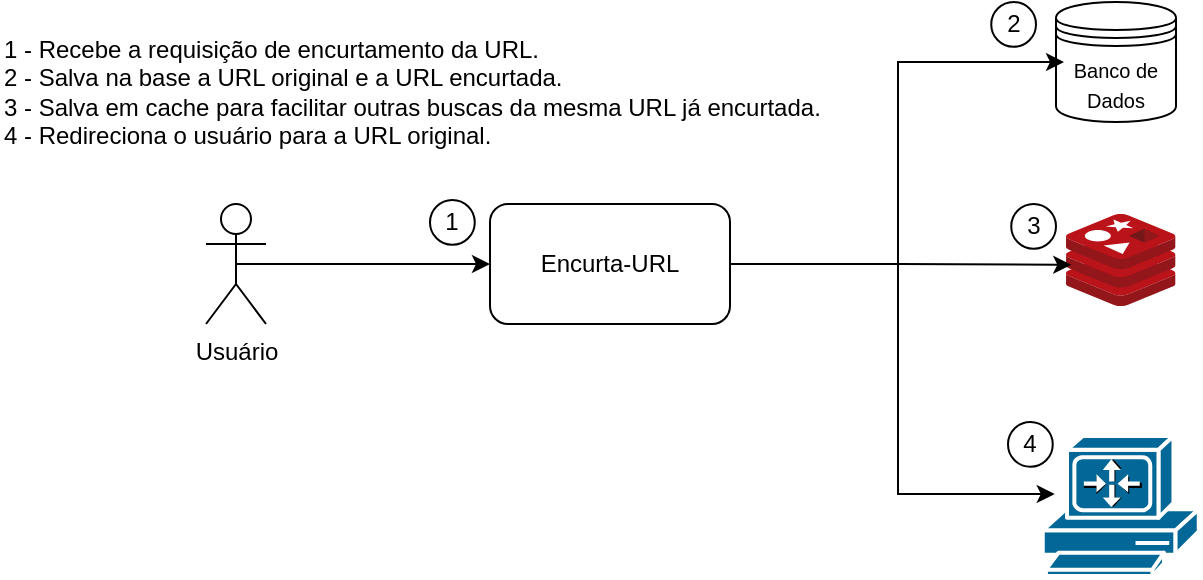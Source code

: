 <mxfile version="27.1.4">
  <diagram name="Página-1" id="9ItlAxPBrquwuBxuVVxh">
    <mxGraphModel dx="2183" dy="941" grid="0" gridSize="10" guides="1" tooltips="1" connect="1" arrows="1" fold="1" page="0" pageScale="1" pageWidth="827" pageHeight="1169" math="0" shadow="0">
      <root>
        <mxCell id="0" />
        <mxCell id="1" parent="0" />
        <mxCell id="N-9csO5_dNKfjLwsOmt4-9" style="edgeStyle=orthogonalEdgeStyle;rounded=0;orthogonalLoop=1;jettySize=auto;html=1;exitX=0.5;exitY=0.5;exitDx=0;exitDy=0;exitPerimeter=0;" edge="1" parent="1" source="N-9csO5_dNKfjLwsOmt4-1" target="N-9csO5_dNKfjLwsOmt4-8">
          <mxGeometry relative="1" as="geometry" />
        </mxCell>
        <mxCell id="N-9csO5_dNKfjLwsOmt4-1" value="Usuário" style="shape=umlActor;verticalLabelPosition=bottom;verticalAlign=top;html=1;outlineConnect=0;" vertex="1" parent="1">
          <mxGeometry x="-1083" y="2" width="30" height="60" as="geometry" />
        </mxCell>
        <mxCell id="N-9csO5_dNKfjLwsOmt4-16" style="edgeStyle=orthogonalEdgeStyle;rounded=0;orthogonalLoop=1;jettySize=auto;html=1;exitX=1;exitY=0.5;exitDx=0;exitDy=0;entryX=0;entryY=0.5;entryDx=0;entryDy=0;" edge="1" parent="1">
          <mxGeometry relative="1" as="geometry">
            <mxPoint x="-817" y="32" as="sourcePoint" />
            <mxPoint x="-654" y="-69.0" as="targetPoint" />
            <Array as="points">
              <mxPoint x="-737" y="32" />
              <mxPoint x="-737" y="-69" />
            </Array>
          </mxGeometry>
        </mxCell>
        <mxCell id="N-9csO5_dNKfjLwsOmt4-8" value="Encurta-URL" style="rounded=1;whiteSpace=wrap;html=1;fillStyle=dashed;fillColor=none;" vertex="1" parent="1">
          <mxGeometry x="-941" y="2" width="120" height="60" as="geometry" />
        </mxCell>
        <mxCell id="N-9csO5_dNKfjLwsOmt4-12" value="&lt;font style=&quot;font-size: 10px;&quot;&gt;Banco&amp;nbsp;&lt;/font&gt;&lt;span data-darkreader-inline-color=&quot;&quot; data-darkreader-inline-bgcolor=&quot;&quot; style=&quot;font-size: 10px; background-color: transparent; color: light-dark(rgb(0, 0, 0), rgb(255, 255, 255)); --darkreader-inline-bgcolor: transparent; --darkreader-inline-color: var(--darkreader-text-000000, #e8e6e3);&quot;&gt;de&lt;/span&gt;&lt;div&gt;&lt;font style=&quot;font-size: 10px;&quot;&gt;Dados&lt;/font&gt;&lt;/div&gt;" style="text;html=1;align=center;verticalAlign=middle;whiteSpace=wrap;rounded=0;" vertex="1" parent="1">
          <mxGeometry x="-668" y="-73" width="80" height="30" as="geometry" />
        </mxCell>
        <mxCell id="N-9csO5_dNKfjLwsOmt4-15" value="" style="shape=datastore;whiteSpace=wrap;html=1;fillColor=none;" vertex="1" parent="1">
          <mxGeometry x="-658" y="-99" width="60" height="60" as="geometry" />
        </mxCell>
        <mxCell id="N-9csO5_dNKfjLwsOmt4-18" value="" style="image;sketch=0;aspect=fixed;html=1;points=[];align=center;fontSize=12;image=img/lib/mscae/Cache_Redis_Product.svg;" vertex="1" parent="1">
          <mxGeometry x="-653" y="7" width="54.76" height="46" as="geometry" />
        </mxCell>
        <mxCell id="N-9csO5_dNKfjLwsOmt4-19" style="edgeStyle=orthogonalEdgeStyle;rounded=0;orthogonalLoop=1;jettySize=auto;html=1;exitX=1;exitY=0.5;exitDx=0;exitDy=0;entryX=0.048;entryY=0.552;entryDx=0;entryDy=0;entryPerimeter=0;" edge="1" parent="1" source="N-9csO5_dNKfjLwsOmt4-8" target="N-9csO5_dNKfjLwsOmt4-18">
          <mxGeometry relative="1" as="geometry" />
        </mxCell>
        <mxCell id="N-9csO5_dNKfjLwsOmt4-21" value="" style="shape=mxgraph.cisco.computers_and_peripherals.pc_routercard;html=1;pointerEvents=1;dashed=0;fillColor=#036897;strokeColor=#ffffff;strokeWidth=2;verticalLabelPosition=bottom;verticalAlign=top;align=center;outlineConnect=0;" vertex="1" parent="1">
          <mxGeometry x="-664.62" y="118" width="78" height="70" as="geometry" />
        </mxCell>
        <mxCell id="N-9csO5_dNKfjLwsOmt4-22" style="edgeStyle=orthogonalEdgeStyle;rounded=0;orthogonalLoop=1;jettySize=auto;html=1;exitX=1;exitY=0.5;exitDx=0;exitDy=0;" edge="1" parent="1">
          <mxGeometry relative="1" as="geometry">
            <mxPoint x="-815" y="32" as="sourcePoint" />
            <mxPoint x="-658.62" y="147" as="targetPoint" />
            <Array as="points">
              <mxPoint x="-737" y="32" />
              <mxPoint x="-737" y="147" />
            </Array>
          </mxGeometry>
        </mxCell>
        <mxCell id="N-9csO5_dNKfjLwsOmt4-23" value="1 - Recebe a requisição de encurtamento da URL.&lt;div&gt;&lt;div&gt;2 - Salva na base a URL original e a URL encurtada.&lt;/div&gt;&lt;div&gt;3 - Salva em cache para facilitar outras buscas da mesma URL já encurtada.&lt;/div&gt;&lt;/div&gt;&lt;div&gt;4 - Redireciona o usuário para a URL original.&lt;/div&gt;" style="text;html=1;align=left;verticalAlign=middle;whiteSpace=wrap;rounded=0;" vertex="1" parent="1">
          <mxGeometry x="-1186" y="-69" width="415" height="30" as="geometry" />
        </mxCell>
        <mxCell id="N-9csO5_dNKfjLwsOmt4-24" value="2" style="ellipse;whiteSpace=wrap;html=1;aspect=fixed;fillColor=none;" vertex="1" parent="1">
          <mxGeometry x="-690.38" y="-99" width="22.38" height="22.38" as="geometry" />
        </mxCell>
        <mxCell id="N-9csO5_dNKfjLwsOmt4-25" value="3" style="ellipse;whiteSpace=wrap;html=1;aspect=fixed;fillColor=none;" vertex="1" parent="1">
          <mxGeometry x="-680.38" y="2" width="22.38" height="22.38" as="geometry" />
        </mxCell>
        <mxCell id="N-9csO5_dNKfjLwsOmt4-26" value="4" style="ellipse;whiteSpace=wrap;html=1;aspect=fixed;fillColor=none;" vertex="1" parent="1">
          <mxGeometry x="-682" y="111" width="22.38" height="22.38" as="geometry" />
        </mxCell>
        <mxCell id="N-9csO5_dNKfjLwsOmt4-27" value="1" style="ellipse;whiteSpace=wrap;html=1;aspect=fixed;fillColor=none;" vertex="1" parent="1">
          <mxGeometry x="-971" width="22.38" height="22.38" as="geometry" />
        </mxCell>
      </root>
    </mxGraphModel>
  </diagram>
</mxfile>
